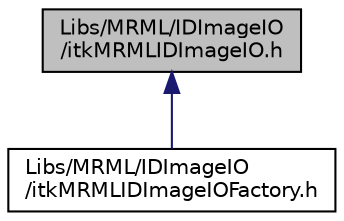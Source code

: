 digraph "Libs/MRML/IDImageIO/itkMRMLIDImageIO.h"
{
  bgcolor="transparent";
  edge [fontname="Helvetica",fontsize="10",labelfontname="Helvetica",labelfontsize="10"];
  node [fontname="Helvetica",fontsize="10",shape=record];
  Node5 [label="Libs/MRML/IDImageIO\l/itkMRMLIDImageIO.h",height=0.2,width=0.4,color="black", fillcolor="grey75", style="filled", fontcolor="black"];
  Node5 -> Node6 [dir="back",color="midnightblue",fontsize="10",style="solid",fontname="Helvetica"];
  Node6 [label="Libs/MRML/IDImageIO\l/itkMRMLIDImageIOFactory.h",height=0.2,width=0.4,color="black",URL="$itkMRMLIDImageIOFactory_8h.html"];
}
